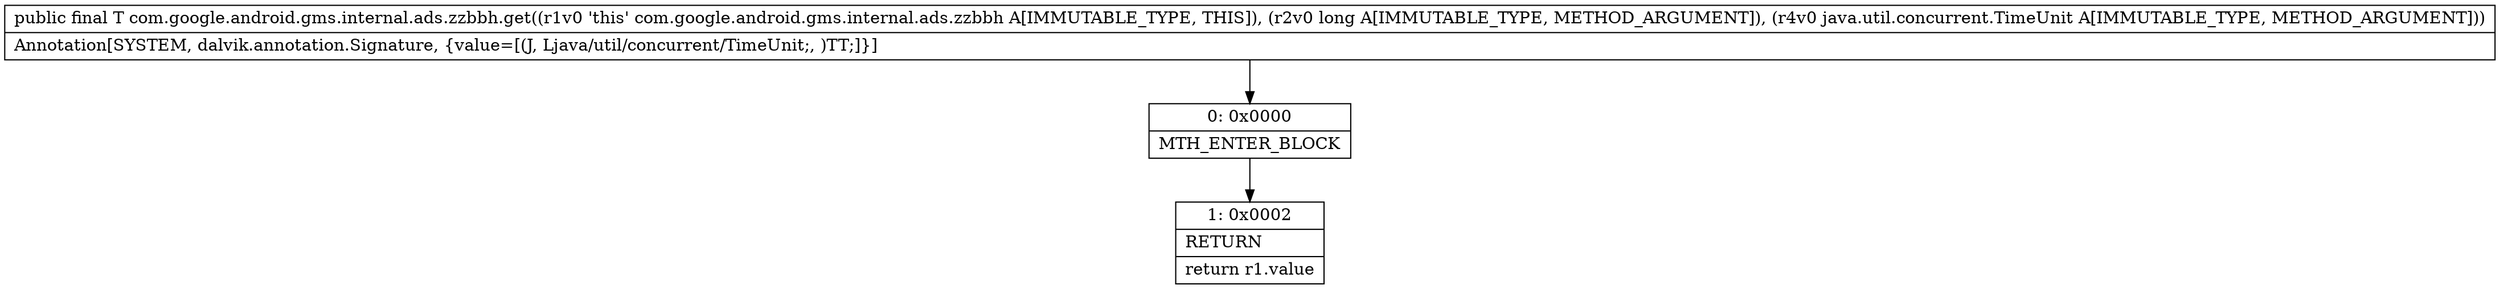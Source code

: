 digraph "CFG forcom.google.android.gms.internal.ads.zzbbh.get(JLjava\/util\/concurrent\/TimeUnit;)Ljava\/lang\/Object;" {
Node_0 [shape=record,label="{0\:\ 0x0000|MTH_ENTER_BLOCK\l}"];
Node_1 [shape=record,label="{1\:\ 0x0002|RETURN\l|return r1.value\l}"];
MethodNode[shape=record,label="{public final T com.google.android.gms.internal.ads.zzbbh.get((r1v0 'this' com.google.android.gms.internal.ads.zzbbh A[IMMUTABLE_TYPE, THIS]), (r2v0 long A[IMMUTABLE_TYPE, METHOD_ARGUMENT]), (r4v0 java.util.concurrent.TimeUnit A[IMMUTABLE_TYPE, METHOD_ARGUMENT]))  | Annotation[SYSTEM, dalvik.annotation.Signature, \{value=[(J, Ljava\/util\/concurrent\/TimeUnit;, )TT;]\}]\l}"];
MethodNode -> Node_0;
Node_0 -> Node_1;
}

